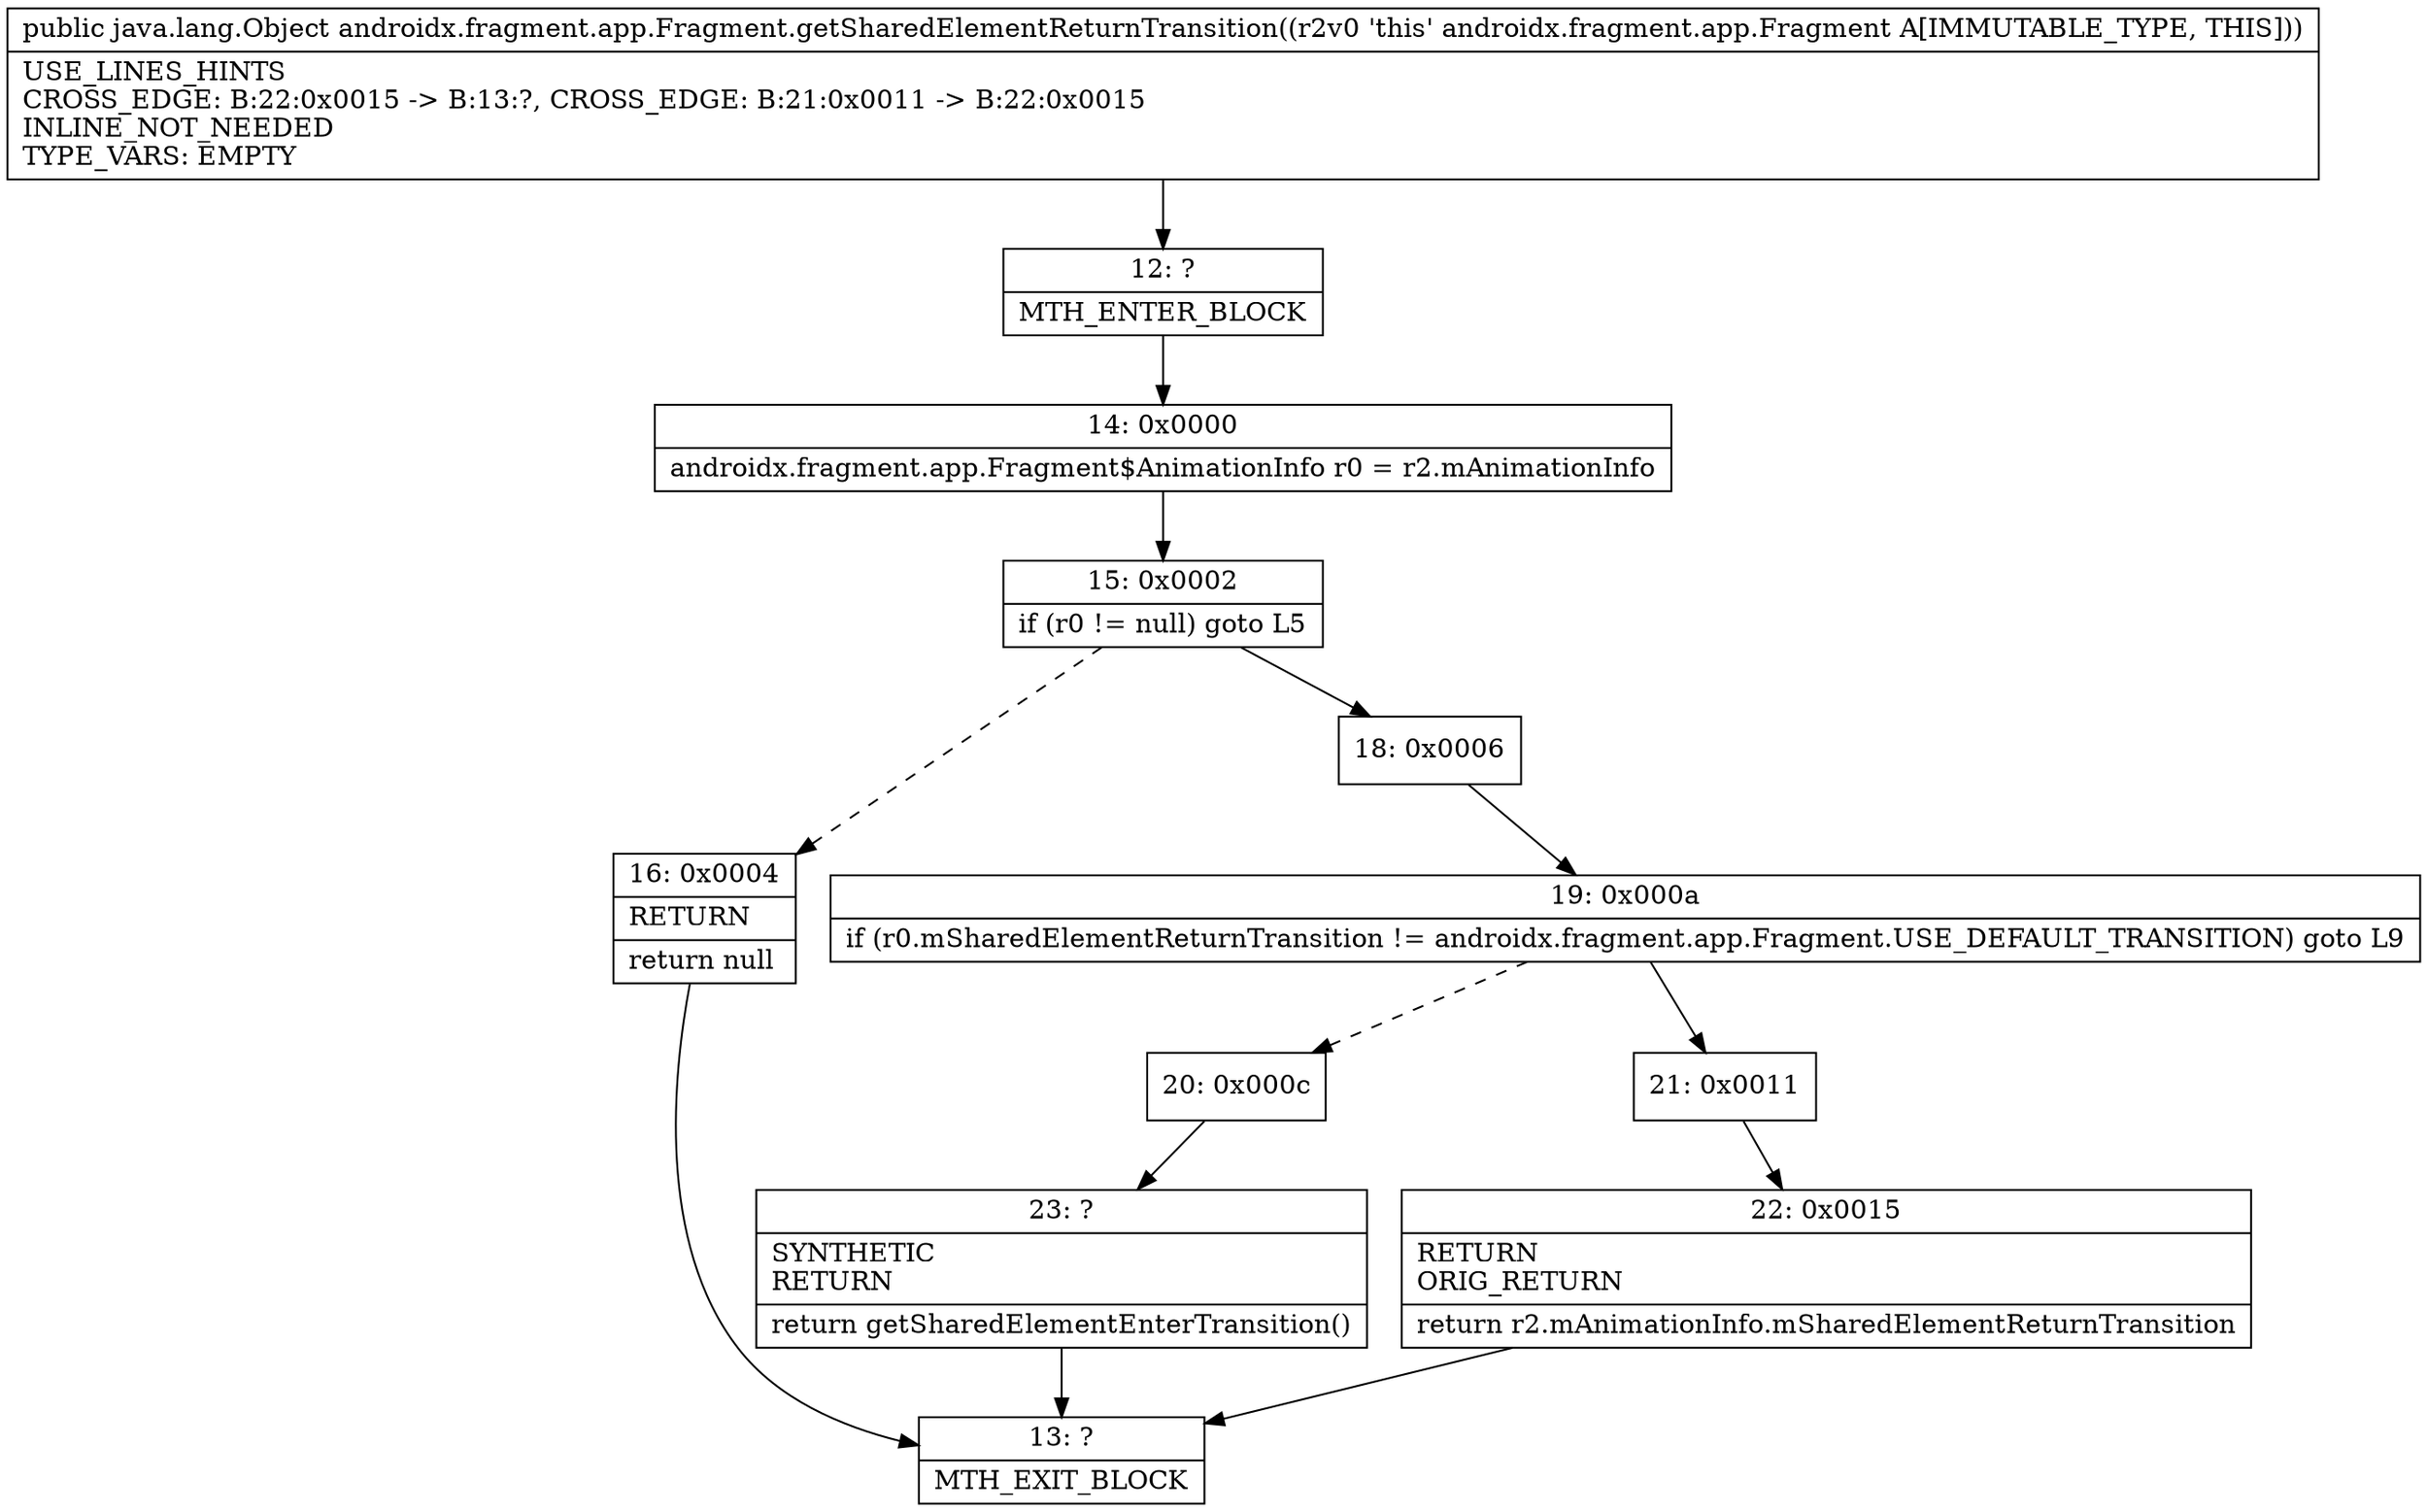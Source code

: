 digraph "CFG forandroidx.fragment.app.Fragment.getSharedElementReturnTransition()Ljava\/lang\/Object;" {
Node_12 [shape=record,label="{12\:\ ?|MTH_ENTER_BLOCK\l}"];
Node_14 [shape=record,label="{14\:\ 0x0000|androidx.fragment.app.Fragment$AnimationInfo r0 = r2.mAnimationInfo\l}"];
Node_15 [shape=record,label="{15\:\ 0x0002|if (r0 != null) goto L5\l}"];
Node_16 [shape=record,label="{16\:\ 0x0004|RETURN\l|return null\l}"];
Node_13 [shape=record,label="{13\:\ ?|MTH_EXIT_BLOCK\l}"];
Node_18 [shape=record,label="{18\:\ 0x0006}"];
Node_19 [shape=record,label="{19\:\ 0x000a|if (r0.mSharedElementReturnTransition != androidx.fragment.app.Fragment.USE_DEFAULT_TRANSITION) goto L9\l}"];
Node_20 [shape=record,label="{20\:\ 0x000c}"];
Node_23 [shape=record,label="{23\:\ ?|SYNTHETIC\lRETURN\l|return getSharedElementEnterTransition()\l}"];
Node_21 [shape=record,label="{21\:\ 0x0011}"];
Node_22 [shape=record,label="{22\:\ 0x0015|RETURN\lORIG_RETURN\l|return r2.mAnimationInfo.mSharedElementReturnTransition\l}"];
MethodNode[shape=record,label="{public java.lang.Object androidx.fragment.app.Fragment.getSharedElementReturnTransition((r2v0 'this' androidx.fragment.app.Fragment A[IMMUTABLE_TYPE, THIS]))  | USE_LINES_HINTS\lCROSS_EDGE: B:22:0x0015 \-\> B:13:?, CROSS_EDGE: B:21:0x0011 \-\> B:22:0x0015\lINLINE_NOT_NEEDED\lTYPE_VARS: EMPTY\l}"];
MethodNode -> Node_12;Node_12 -> Node_14;
Node_14 -> Node_15;
Node_15 -> Node_16[style=dashed];
Node_15 -> Node_18;
Node_16 -> Node_13;
Node_18 -> Node_19;
Node_19 -> Node_20[style=dashed];
Node_19 -> Node_21;
Node_20 -> Node_23;
Node_23 -> Node_13;
Node_21 -> Node_22;
Node_22 -> Node_13;
}

